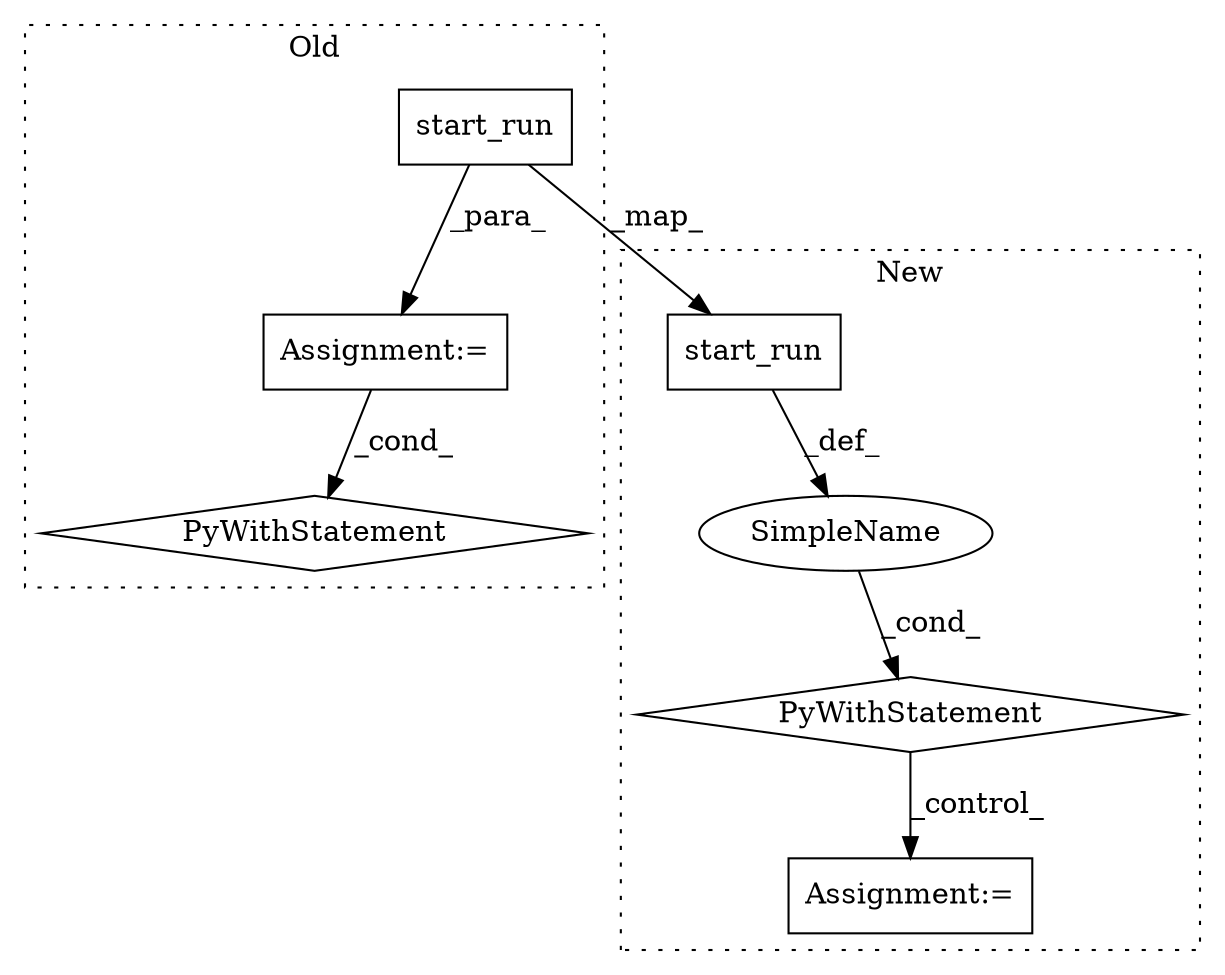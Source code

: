 digraph G {
subgraph cluster0 {
1 [label="start_run" a="32" s="13205" l="11" shape="box"];
3 [label="Assignment:=" a="7" s="13204" l="1" shape="box"];
7 [label="PyWithStatement" a="104" s="13261,13281" l="10,2" shape="diamond"];
label = "Old";
style="dotted";
}
subgraph cluster1 {
2 [label="start_run" a="32" s="15878" l="11" shape="box"];
4 [label="Assignment:=" a="7" s="15932" l="10" shape="box"];
5 [label="SimpleName" a="42" s="" l="" shape="ellipse"];
6 [label="PyWithStatement" a="104" s="15868,15889" l="10,2" shape="diamond"];
label = "New";
style="dotted";
}
1 -> 3 [label="_para_"];
1 -> 2 [label="_map_"];
2 -> 5 [label="_def_"];
3 -> 7 [label="_cond_"];
5 -> 6 [label="_cond_"];
6 -> 4 [label="_control_"];
}